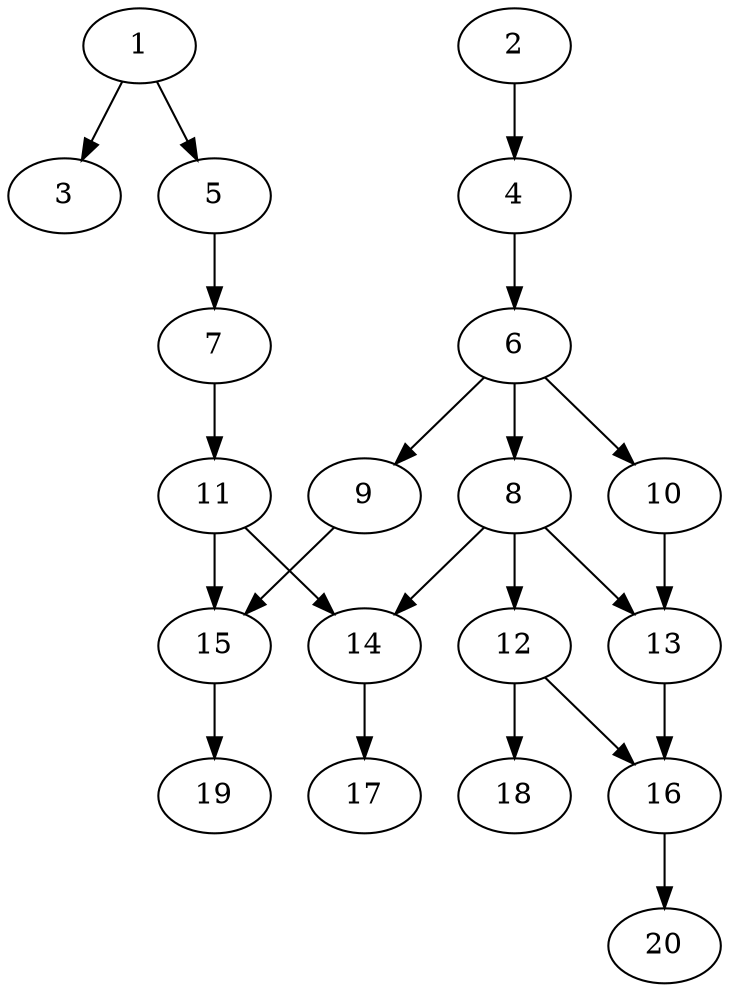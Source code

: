 // DAG automatically generated by daggen at Wed Jul 24 22:10:09 2019
// ./daggen --dot -n 20 --ccr 0.3 --fat 0.5 --regular 0.5 --density 0.5 --mindata 5242880 --maxdata 52428800 
digraph G {
  1 [size="126201173", alpha="0.00", expect_size="37860352"] 
  1 -> 3 [size ="37860352"]
  1 -> 5 [size ="37860352"]
  2 [size="75441493", alpha="0.14", expect_size="22632448"] 
  2 -> 4 [size ="22632448"]
  3 [size="170045440", alpha="0.07", expect_size="51013632"] 
  4 [size="128771413", alpha="0.05", expect_size="38631424"] 
  4 -> 6 [size ="38631424"]
  5 [size="60948480", alpha="0.05", expect_size="18284544"] 
  5 -> 7 [size ="18284544"]
  6 [size="137004373", alpha="0.13", expect_size="41101312"] 
  6 -> 8 [size ="41101312"]
  6 -> 9 [size ="41101312"]
  6 -> 10 [size ="41101312"]
  7 [size="120186880", alpha="0.09", expect_size="36056064"] 
  7 -> 11 [size ="36056064"]
  8 [size="89954987", alpha="0.07", expect_size="26986496"] 
  8 -> 12 [size ="26986496"]
  8 -> 13 [size ="26986496"]
  8 -> 14 [size ="26986496"]
  9 [size="102024533", alpha="0.09", expect_size="30607360"] 
  9 -> 15 [size ="30607360"]
  10 [size="30743893", alpha="0.03", expect_size="9223168"] 
  10 -> 13 [size ="9223168"]
  11 [size="132655787", alpha="0.19", expect_size="39796736"] 
  11 -> 14 [size ="39796736"]
  11 -> 15 [size ="39796736"]
  12 [size="136086187", alpha="0.01", expect_size="40825856"] 
  12 -> 16 [size ="40825856"]
  12 -> 18 [size ="40825856"]
  13 [size="87886507", alpha="0.07", expect_size="26365952"] 
  13 -> 16 [size ="26365952"]
  14 [size="140578133", alpha="0.04", expect_size="42173440"] 
  14 -> 17 [size ="42173440"]
  15 [size="23896747", alpha="0.13", expect_size="7169024"] 
  15 -> 19 [size ="7169024"]
  16 [size="63825920", alpha="0.01", expect_size="19147776"] 
  16 -> 20 [size ="19147776"]
  17 [size="165253120", alpha="0.18", expect_size="49575936"] 
  18 [size="81937067", alpha="0.02", expect_size="24581120"] 
  19 [size="136239787", alpha="0.12", expect_size="40871936"] 
  20 [size="51397973", alpha="0.17", expect_size="15419392"] 
}
